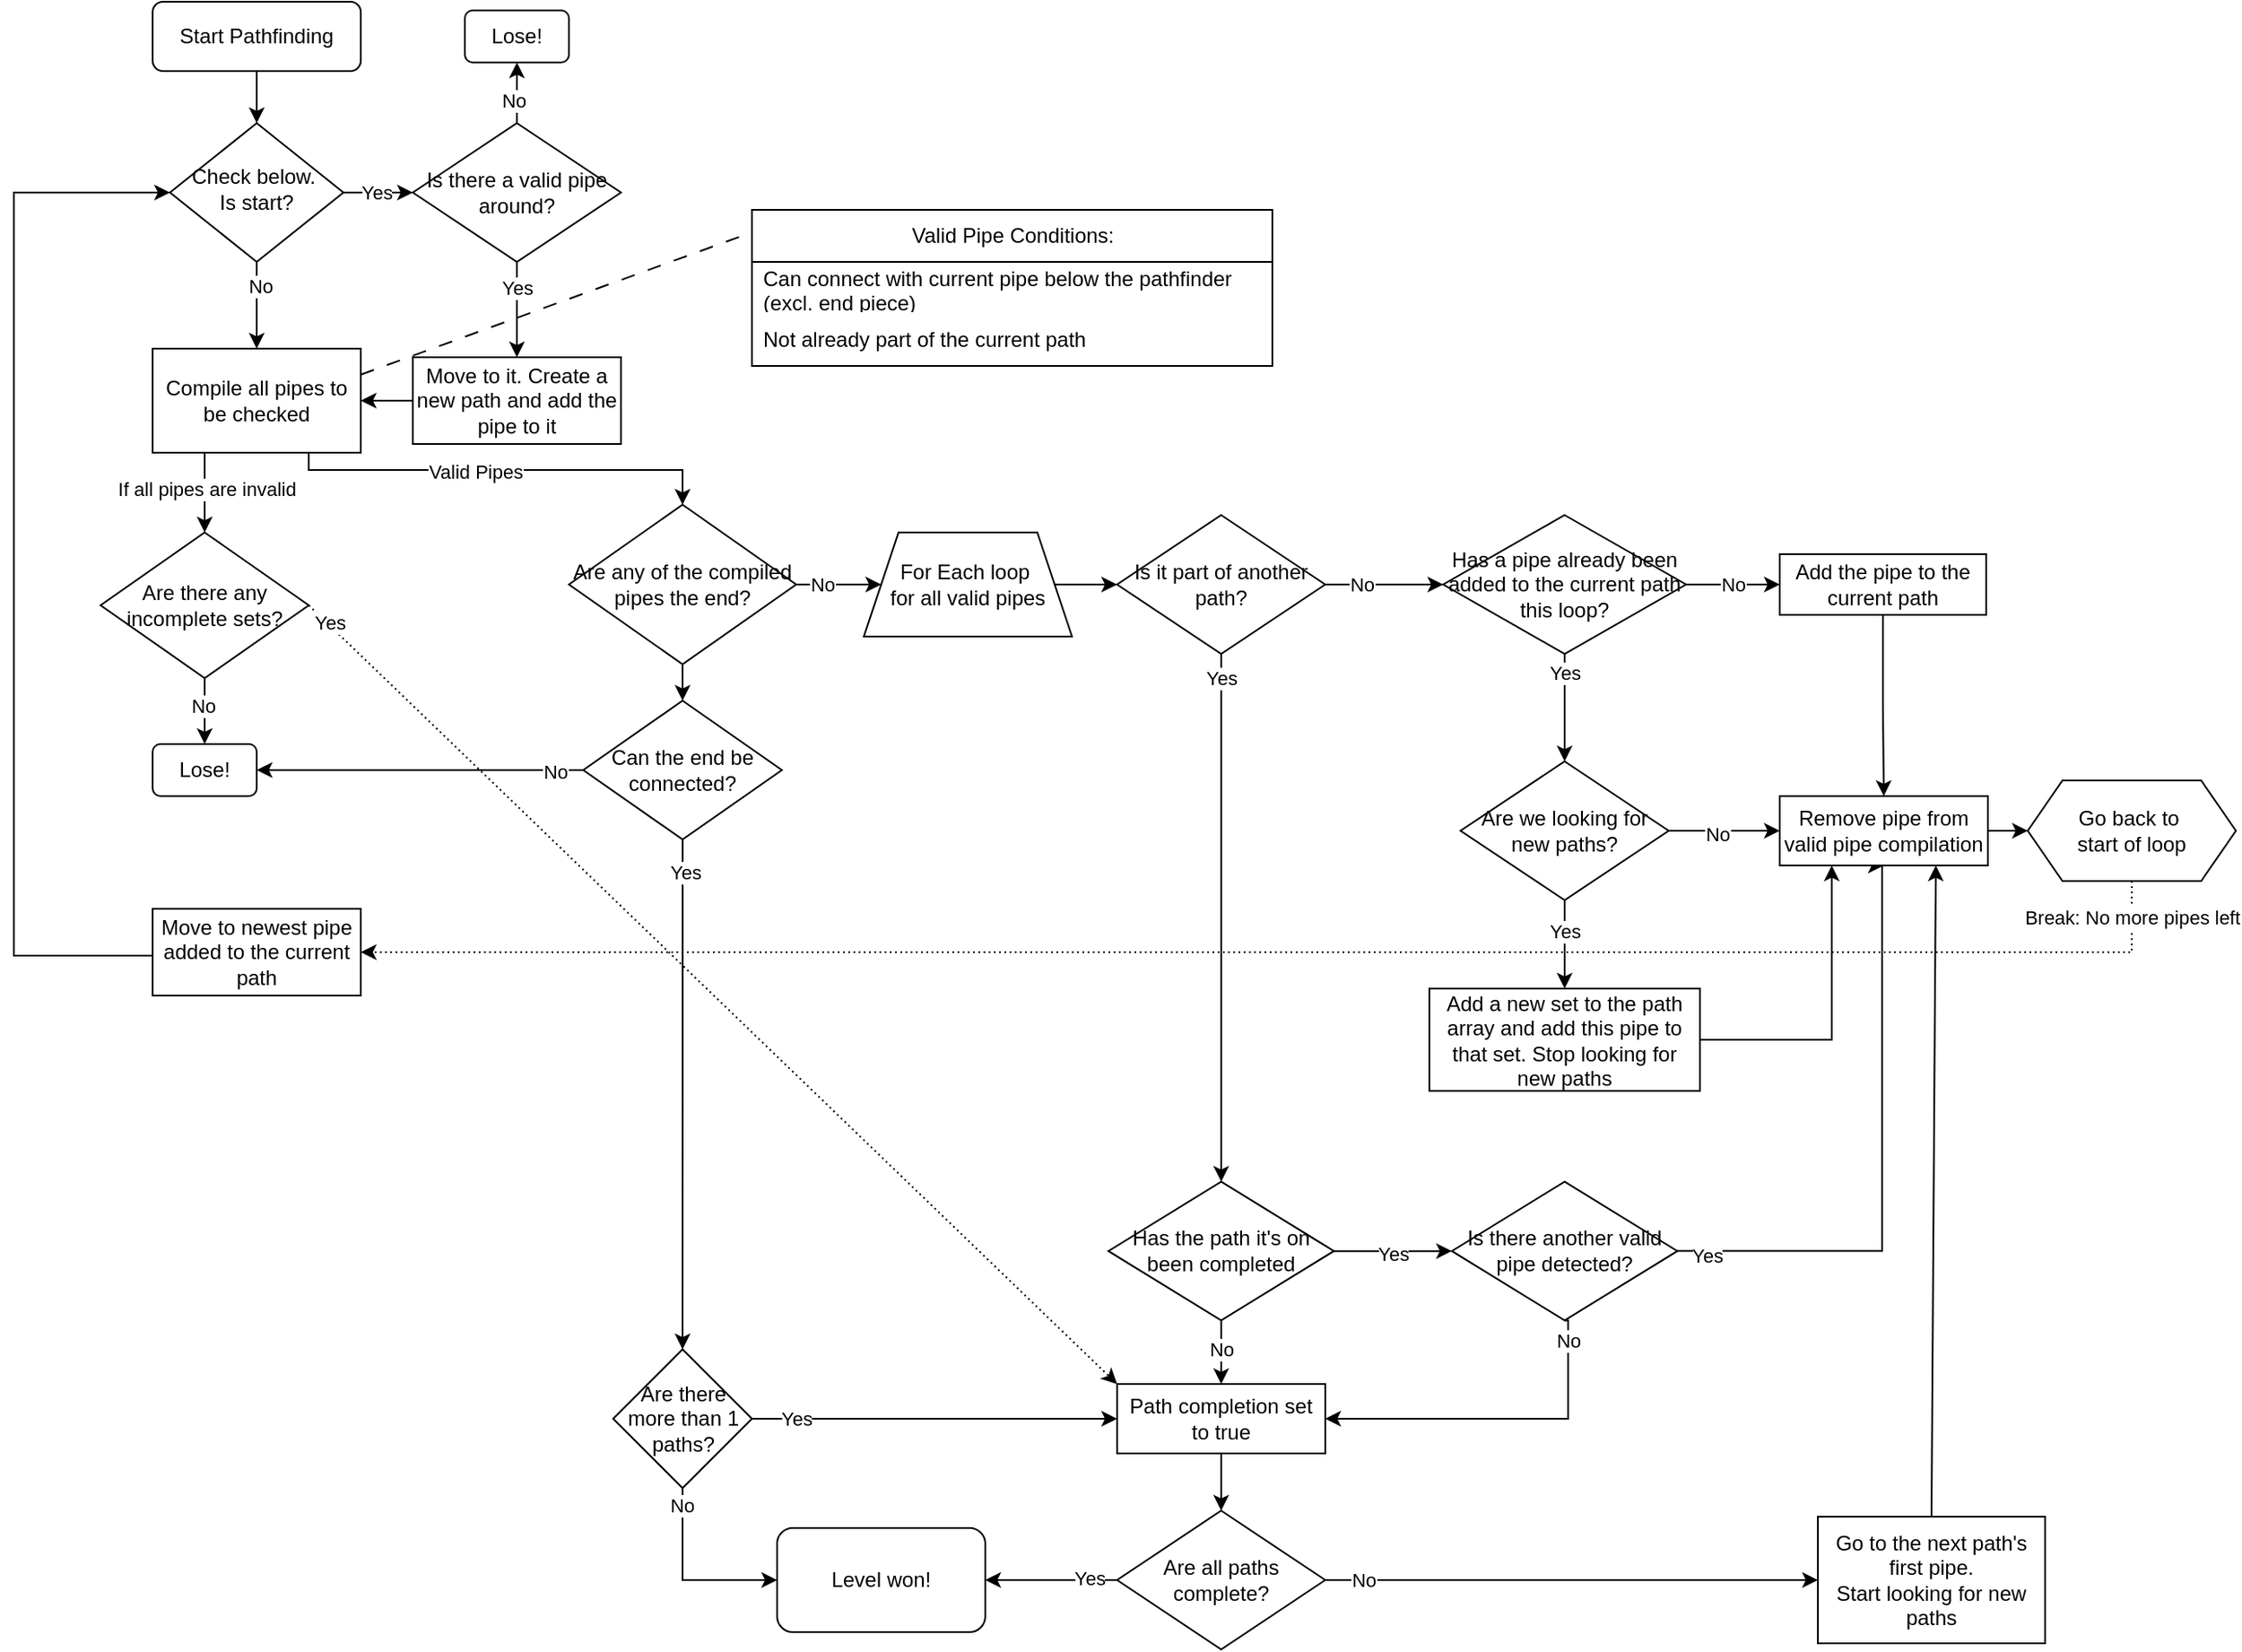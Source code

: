<mxfile version="26.2.14">
  <diagram id="C5RBs43oDa-KdzZeNtuy" name="Page-1">
    <mxGraphModel dx="1554" dy="831" grid="1" gridSize="10" guides="1" tooltips="1" connect="1" arrows="1" fold="1" page="1" pageScale="1" pageWidth="827" pageHeight="1169" math="0" shadow="0">
      <root>
        <mxCell id="WIyWlLk6GJQsqaUBKTNV-0" />
        <mxCell id="WIyWlLk6GJQsqaUBKTNV-1" parent="WIyWlLk6GJQsqaUBKTNV-0" />
        <mxCell id="YJp_mqwVn2AKoj8mRflq-43" style="rounded=0;orthogonalLoop=1;jettySize=auto;html=1;endArrow=none;startFill=0;dashed=1;dashPattern=8 8;exitX=1;exitY=0.25;exitDx=0;exitDy=0;entryX=-0.006;entryY=0.151;entryDx=0;entryDy=0;entryPerimeter=0;" edge="1" parent="WIyWlLk6GJQsqaUBKTNV-1" source="YJp_mqwVn2AKoj8mRflq-21" target="YJp_mqwVn2AKoj8mRflq-45">
          <mxGeometry relative="1" as="geometry">
            <mxPoint x="545" y="225" as="targetPoint" />
          </mxGeometry>
        </mxCell>
        <mxCell id="WIyWlLk6GJQsqaUBKTNV-3" value="Start Pathfinding" style="rounded=1;whiteSpace=wrap;html=1;fontSize=12;glass=0;strokeWidth=1;shadow=0;" parent="WIyWlLk6GJQsqaUBKTNV-1" vertex="1">
          <mxGeometry x="160" y="100" width="120" height="40" as="geometry" />
        </mxCell>
        <mxCell id="x1WwE9KoJjIle77bkikw-55" style="edgeStyle=orthogonalEdgeStyle;rounded=0;orthogonalLoop=1;jettySize=auto;html=1;entryX=0.5;entryY=0;entryDx=0;entryDy=0;" parent="WIyWlLk6GJQsqaUBKTNV-1" source="WIyWlLk6GJQsqaUBKTNV-6" target="YJp_mqwVn2AKoj8mRflq-21" edge="1">
          <mxGeometry relative="1" as="geometry">
            <mxPoint x="220" y="330" as="targetPoint" />
          </mxGeometry>
        </mxCell>
        <mxCell id="x1WwE9KoJjIle77bkikw-56" value="No" style="edgeLabel;html=1;align=center;verticalAlign=middle;resizable=0;points=[];" parent="x1WwE9KoJjIle77bkikw-55" vertex="1" connectable="0">
          <mxGeometry x="-0.453" y="2" relative="1" as="geometry">
            <mxPoint as="offset" />
          </mxGeometry>
        </mxCell>
        <mxCell id="YJp_mqwVn2AKoj8mRflq-99" style="edgeStyle=orthogonalEdgeStyle;rounded=0;orthogonalLoop=1;jettySize=auto;html=1;entryX=0;entryY=0.5;entryDx=0;entryDy=0;" edge="1" parent="WIyWlLk6GJQsqaUBKTNV-1" source="WIyWlLk6GJQsqaUBKTNV-6" target="YJp_mqwVn2AKoj8mRflq-98">
          <mxGeometry relative="1" as="geometry" />
        </mxCell>
        <mxCell id="YJp_mqwVn2AKoj8mRflq-100" value="Yes" style="edgeLabel;html=1;align=center;verticalAlign=middle;resizable=0;points=[];" vertex="1" connectable="0" parent="YJp_mqwVn2AKoj8mRflq-99">
          <mxGeometry x="-0.71" relative="1" as="geometry">
            <mxPoint x="13" as="offset" />
          </mxGeometry>
        </mxCell>
        <mxCell id="WIyWlLk6GJQsqaUBKTNV-6" value="&lt;div&gt;Check below.&amp;nbsp;&lt;/div&gt;&lt;div&gt;Is start?&lt;/div&gt;" style="rhombus;whiteSpace=wrap;html=1;shadow=0;fontFamily=Helvetica;fontSize=12;align=center;strokeWidth=1;spacing=6;spacingTop=-4;" parent="WIyWlLk6GJQsqaUBKTNV-1" vertex="1">
          <mxGeometry x="170" y="170" width="100" height="80" as="geometry" />
        </mxCell>
        <mxCell id="x1WwE9KoJjIle77bkikw-3" style="edgeStyle=orthogonalEdgeStyle;rounded=0;orthogonalLoop=1;jettySize=auto;html=1;entryX=0.5;entryY=0;entryDx=0;entryDy=0;exitX=0.5;exitY=1;exitDx=0;exitDy=0;" parent="WIyWlLk6GJQsqaUBKTNV-1" source="YJp_mqwVn2AKoj8mRflq-98" target="x1WwE9KoJjIle77bkikw-4" edge="1">
          <mxGeometry relative="1" as="geometry">
            <mxPoint x="380" y="260" as="targetPoint" />
            <mxPoint x="380" y="230" as="sourcePoint" />
          </mxGeometry>
        </mxCell>
        <mxCell id="YJp_mqwVn2AKoj8mRflq-102" value="Yes" style="edgeLabel;html=1;align=center;verticalAlign=middle;resizable=0;points=[];" vertex="1" connectable="0" parent="x1WwE9KoJjIle77bkikw-3">
          <mxGeometry x="-0.864" relative="1" as="geometry">
            <mxPoint y="11" as="offset" />
          </mxGeometry>
        </mxCell>
        <mxCell id="YJp_mqwVn2AKoj8mRflq-103" style="edgeStyle=orthogonalEdgeStyle;rounded=0;orthogonalLoop=1;jettySize=auto;html=1;entryX=1;entryY=0.5;entryDx=0;entryDy=0;" edge="1" parent="WIyWlLk6GJQsqaUBKTNV-1" source="x1WwE9KoJjIle77bkikw-4" target="YJp_mqwVn2AKoj8mRflq-21">
          <mxGeometry relative="1" as="geometry" />
        </mxCell>
        <mxCell id="x1WwE9KoJjIle77bkikw-4" value="Move to it. Create a new path and add the pipe to it" style="rounded=0;whiteSpace=wrap;html=1;" parent="WIyWlLk6GJQsqaUBKTNV-1" vertex="1">
          <mxGeometry x="310" y="305" width="120" height="50" as="geometry" />
        </mxCell>
        <mxCell id="x1WwE9KoJjIle77bkikw-34" style="edgeStyle=orthogonalEdgeStyle;rounded=0;orthogonalLoop=1;jettySize=auto;html=1;entryX=0.5;entryY=0;entryDx=0;entryDy=0;exitX=0.5;exitY=1;exitDx=0;exitDy=0;" parent="WIyWlLk6GJQsqaUBKTNV-1" source="WIyWlLk6GJQsqaUBKTNV-3" target="WIyWlLk6GJQsqaUBKTNV-6" edge="1">
          <mxGeometry relative="1" as="geometry">
            <mxPoint x="220" y="140" as="sourcePoint" />
          </mxGeometry>
        </mxCell>
        <mxCell id="x1WwE9KoJjIle77bkikw-114" style="edgeStyle=orthogonalEdgeStyle;rounded=0;orthogonalLoop=1;jettySize=auto;html=1;entryX=0;entryY=0.5;entryDx=0;entryDy=0;" parent="WIyWlLk6GJQsqaUBKTNV-1" source="x1WwE9KoJjIle77bkikw-37" target="x1WwE9KoJjIle77bkikw-111" edge="1">
          <mxGeometry relative="1" as="geometry" />
        </mxCell>
        <mxCell id="x1WwE9KoJjIle77bkikw-115" value="No" style="edgeLabel;html=1;align=center;verticalAlign=middle;resizable=0;points=[];" parent="x1WwE9KoJjIle77bkikw-114" vertex="1" connectable="0">
          <mxGeometry x="-0.149" y="-4" relative="1" as="geometry">
            <mxPoint x="-91" y="-5" as="offset" />
          </mxGeometry>
        </mxCell>
        <mxCell id="YJp_mqwVn2AKoj8mRflq-94" value="No" style="edgeLabel;html=1;align=center;verticalAlign=middle;resizable=0;points=[];" vertex="1" connectable="0" parent="x1WwE9KoJjIle77bkikw-114">
          <mxGeometry x="-0.382" relative="1" as="geometry">
            <mxPoint as="offset" />
          </mxGeometry>
        </mxCell>
        <mxCell id="YJp_mqwVn2AKoj8mRflq-1" style="edgeStyle=orthogonalEdgeStyle;rounded=0;orthogonalLoop=1;jettySize=auto;html=1;entryX=0.5;entryY=0;entryDx=0;entryDy=0;" edge="1" parent="WIyWlLk6GJQsqaUBKTNV-1" source="x1WwE9KoJjIle77bkikw-37" target="YJp_mqwVn2AKoj8mRflq-3">
          <mxGeometry relative="1" as="geometry" />
        </mxCell>
        <mxCell id="YJp_mqwVn2AKoj8mRflq-2" value="Yes" style="edgeLabel;html=1;align=center;verticalAlign=middle;resizable=0;points=[];" vertex="1" connectable="0" parent="YJp_mqwVn2AKoj8mRflq-1">
          <mxGeometry x="-0.283" y="-1" relative="1" as="geometry">
            <mxPoint x="1" y="-95" as="offset" />
          </mxGeometry>
        </mxCell>
        <mxCell id="x1WwE9KoJjIle77bkikw-37" value="Is it part of another path?" style="rhombus;whiteSpace=wrap;html=1;" parent="WIyWlLk6GJQsqaUBKTNV-1" vertex="1">
          <mxGeometry x="716" y="396" width="120" height="80" as="geometry" />
        </mxCell>
        <mxCell id="x1WwE9KoJjIle77bkikw-93" style="edgeStyle=orthogonalEdgeStyle;rounded=0;orthogonalLoop=1;jettySize=auto;html=1;" parent="WIyWlLk6GJQsqaUBKTNV-1" source="x1WwE9KoJjIle77bkikw-58" target="x1WwE9KoJjIle77bkikw-82" edge="1">
          <mxGeometry relative="1" as="geometry" />
        </mxCell>
        <mxCell id="x1WwE9KoJjIle77bkikw-58" value="Path completion set to true" style="rounded=0;whiteSpace=wrap;html=1;" parent="WIyWlLk6GJQsqaUBKTNV-1" vertex="1">
          <mxGeometry x="716" y="897" width="120" height="40" as="geometry" />
        </mxCell>
        <mxCell id="x1WwE9KoJjIle77bkikw-74" style="edgeStyle=orthogonalEdgeStyle;rounded=0;orthogonalLoop=1;jettySize=auto;html=1;entryX=0;entryY=0.5;entryDx=0;entryDy=0;" parent="WIyWlLk6GJQsqaUBKTNV-1" source="x1WwE9KoJjIle77bkikw-65" target="x1WwE9KoJjIle77bkikw-73" edge="1">
          <mxGeometry relative="1" as="geometry">
            <Array as="points">
              <mxPoint x="466" y="1010" />
            </Array>
          </mxGeometry>
        </mxCell>
        <mxCell id="x1WwE9KoJjIle77bkikw-75" value="No" style="edgeLabel;html=1;align=center;verticalAlign=middle;resizable=0;points=[];" parent="x1WwE9KoJjIle77bkikw-74" vertex="1" connectable="0">
          <mxGeometry x="-0.4" y="-2" relative="1" as="geometry">
            <mxPoint x="2" y="-51" as="offset" />
          </mxGeometry>
        </mxCell>
        <mxCell id="YJp_mqwVn2AKoj8mRflq-95" value="No" style="edgeLabel;html=1;align=center;verticalAlign=middle;resizable=0;points=[];" vertex="1" connectable="0" parent="x1WwE9KoJjIle77bkikw-74">
          <mxGeometry x="-0.811" y="-1" relative="1" as="geometry">
            <mxPoint as="offset" />
          </mxGeometry>
        </mxCell>
        <mxCell id="x1WwE9KoJjIle77bkikw-79" style="rounded=0;orthogonalLoop=1;jettySize=auto;html=1;entryX=0;entryY=0.5;entryDx=0;entryDy=0;" parent="WIyWlLk6GJQsqaUBKTNV-1" source="x1WwE9KoJjIle77bkikw-65" target="x1WwE9KoJjIle77bkikw-58" edge="1">
          <mxGeometry relative="1" as="geometry">
            <mxPoint x="635" y="1181" as="targetPoint" />
          </mxGeometry>
        </mxCell>
        <mxCell id="x1WwE9KoJjIle77bkikw-80" value="Yes" style="edgeLabel;html=1;align=center;verticalAlign=middle;resizable=0;points=[];" parent="x1WwE9KoJjIle77bkikw-79" vertex="1" connectable="0">
          <mxGeometry x="0.089" relative="1" as="geometry">
            <mxPoint x="-89" as="offset" />
          </mxGeometry>
        </mxCell>
        <mxCell id="x1WwE9KoJjIle77bkikw-65" value="Are there more than 1 paths?" style="rhombus;whiteSpace=wrap;html=1;" parent="WIyWlLk6GJQsqaUBKTNV-1" vertex="1">
          <mxGeometry x="425.5" y="877" width="80" height="80" as="geometry" />
        </mxCell>
        <mxCell id="x1WwE9KoJjIle77bkikw-73" value="Level won!" style="rounded=1;whiteSpace=wrap;html=1;" parent="WIyWlLk6GJQsqaUBKTNV-1" vertex="1">
          <mxGeometry x="520" y="980" width="120" height="60" as="geometry" />
        </mxCell>
        <mxCell id="YJp_mqwVn2AKoj8mRflq-31" style="edgeStyle=orthogonalEdgeStyle;rounded=0;orthogonalLoop=1;jettySize=auto;html=1;entryX=0;entryY=0.5;entryDx=0;entryDy=0;" edge="1" parent="WIyWlLk6GJQsqaUBKTNV-1" source="x1WwE9KoJjIle77bkikw-82" target="x1WwE9KoJjIle77bkikw-87">
          <mxGeometry relative="1" as="geometry" />
        </mxCell>
        <mxCell id="YJp_mqwVn2AKoj8mRflq-32" value="No" style="edgeLabel;html=1;align=center;verticalAlign=middle;resizable=0;points=[];" vertex="1" connectable="0" parent="YJp_mqwVn2AKoj8mRflq-31">
          <mxGeometry x="-0.6" y="-1" relative="1" as="geometry">
            <mxPoint x="-35" y="-1" as="offset" />
          </mxGeometry>
        </mxCell>
        <mxCell id="YJp_mqwVn2AKoj8mRflq-96" style="edgeStyle=orthogonalEdgeStyle;rounded=0;orthogonalLoop=1;jettySize=auto;html=1;entryX=1;entryY=0.5;entryDx=0;entryDy=0;" edge="1" parent="WIyWlLk6GJQsqaUBKTNV-1" source="x1WwE9KoJjIle77bkikw-82" target="x1WwE9KoJjIle77bkikw-73">
          <mxGeometry relative="1" as="geometry" />
        </mxCell>
        <mxCell id="YJp_mqwVn2AKoj8mRflq-97" value="Yes" style="edgeLabel;html=1;align=center;verticalAlign=middle;resizable=0;points=[];" vertex="1" connectable="0" parent="YJp_mqwVn2AKoj8mRflq-96">
          <mxGeometry x="-0.58" y="-1" relative="1" as="geometry">
            <mxPoint as="offset" />
          </mxGeometry>
        </mxCell>
        <mxCell id="x1WwE9KoJjIle77bkikw-82" value="Are all paths complete?" style="rhombus;whiteSpace=wrap;html=1;" parent="WIyWlLk6GJQsqaUBKTNV-1" vertex="1">
          <mxGeometry x="716" y="970" width="120" height="80" as="geometry" />
        </mxCell>
        <mxCell id="YJp_mqwVn2AKoj8mRflq-93" style="rounded=0;orthogonalLoop=1;jettySize=auto;html=1;exitX=0.5;exitY=0;exitDx=0;exitDy=0;entryX=0.75;entryY=1;entryDx=0;entryDy=0;" edge="1" parent="WIyWlLk6GJQsqaUBKTNV-1" source="x1WwE9KoJjIle77bkikw-87" target="YJp_mqwVn2AKoj8mRflq-33">
          <mxGeometry relative="1" as="geometry" />
        </mxCell>
        <mxCell id="x1WwE9KoJjIle77bkikw-87" value="&lt;div&gt;Go to the next path&#39;s first pipe.&lt;/div&gt;&lt;div&gt;Start looking for new paths&lt;/div&gt;" style="rounded=0;whiteSpace=wrap;html=1;" parent="WIyWlLk6GJQsqaUBKTNV-1" vertex="1">
          <mxGeometry x="1120" y="973.5" width="131" height="73" as="geometry" />
        </mxCell>
        <mxCell id="YJp_mqwVn2AKoj8mRflq-65" style="edgeStyle=orthogonalEdgeStyle;rounded=0;orthogonalLoop=1;jettySize=auto;html=1;exitX=0.5;exitY=1;exitDx=0;exitDy=0;entryX=0.5;entryY=0;entryDx=0;entryDy=0;" edge="1" parent="WIyWlLk6GJQsqaUBKTNV-1" source="x1WwE9KoJjIle77bkikw-98" target="YJp_mqwVn2AKoj8mRflq-33">
          <mxGeometry relative="1" as="geometry">
            <mxPoint x="1317" y="495.67" as="targetPoint" />
          </mxGeometry>
        </mxCell>
        <mxCell id="x1WwE9KoJjIle77bkikw-98" value="Add the pipe to the current path" style="rounded=0;whiteSpace=wrap;html=1;" parent="WIyWlLk6GJQsqaUBKTNV-1" vertex="1">
          <mxGeometry x="1098" y="418.5" width="119" height="35" as="geometry" />
        </mxCell>
        <mxCell id="x1WwE9KoJjIle77bkikw-123" style="edgeStyle=orthogonalEdgeStyle;rounded=0;orthogonalLoop=1;jettySize=auto;html=1;entryX=0.5;entryY=0;entryDx=0;entryDy=0;" parent="WIyWlLk6GJQsqaUBKTNV-1" source="x1WwE9KoJjIle77bkikw-111" target="YJp_mqwVn2AKoj8mRflq-8" edge="1">
          <mxGeometry relative="1" as="geometry" />
        </mxCell>
        <mxCell id="x1WwE9KoJjIle77bkikw-124" value="Yes" style="edgeLabel;html=1;align=center;verticalAlign=middle;resizable=0;points=[];" parent="x1WwE9KoJjIle77bkikw-123" vertex="1" connectable="0">
          <mxGeometry x="-0.24" y="2" relative="1" as="geometry">
            <mxPoint x="-2" y="-13" as="offset" />
          </mxGeometry>
        </mxCell>
        <mxCell id="x1WwE9KoJjIle77bkikw-132" style="edgeStyle=orthogonalEdgeStyle;rounded=0;orthogonalLoop=1;jettySize=auto;html=1;entryX=0;entryY=0.5;entryDx=0;entryDy=0;" parent="WIyWlLk6GJQsqaUBKTNV-1" source="x1WwE9KoJjIle77bkikw-111" target="x1WwE9KoJjIle77bkikw-98" edge="1">
          <mxGeometry relative="1" as="geometry" />
        </mxCell>
        <mxCell id="x1WwE9KoJjIle77bkikw-133" value="No" style="edgeLabel;html=1;align=center;verticalAlign=middle;resizable=0;points=[];" parent="x1WwE9KoJjIle77bkikw-132" vertex="1" connectable="0">
          <mxGeometry x="-0.021" y="-1" relative="1" as="geometry">
            <mxPoint y="-1" as="offset" />
          </mxGeometry>
        </mxCell>
        <mxCell id="x1WwE9KoJjIle77bkikw-111" value="Has a pipe already been added to the current path this loop?" style="rhombus;whiteSpace=wrap;html=1;" parent="WIyWlLk6GJQsqaUBKTNV-1" vertex="1">
          <mxGeometry x="904" y="396" width="140" height="80" as="geometry" />
        </mxCell>
        <mxCell id="YJp_mqwVn2AKoj8mRflq-90" style="edgeStyle=orthogonalEdgeStyle;rounded=0;orthogonalLoop=1;jettySize=auto;html=1;entryX=0.25;entryY=1;entryDx=0;entryDy=0;" edge="1" parent="WIyWlLk6GJQsqaUBKTNV-1" source="x1WwE9KoJjIle77bkikw-120" target="YJp_mqwVn2AKoj8mRflq-33">
          <mxGeometry relative="1" as="geometry" />
        </mxCell>
        <mxCell id="x1WwE9KoJjIle77bkikw-120" value="&lt;div&gt;Add a new set to the path array and add this pipe to that set. Stop looking for new paths&lt;/div&gt;" style="rounded=0;whiteSpace=wrap;html=1;" parent="WIyWlLk6GJQsqaUBKTNV-1" vertex="1">
          <mxGeometry x="896" y="669" width="156" height="59" as="geometry" />
        </mxCell>
        <mxCell id="YJp_mqwVn2AKoj8mRflq-6" style="edgeStyle=orthogonalEdgeStyle;rounded=0;orthogonalLoop=1;jettySize=auto;html=1;entryX=0.5;entryY=0;entryDx=0;entryDy=0;exitX=0.5;exitY=1;exitDx=0;exitDy=0;" edge="1" parent="WIyWlLk6GJQsqaUBKTNV-1" source="YJp_mqwVn2AKoj8mRflq-3" target="x1WwE9KoJjIle77bkikw-58">
          <mxGeometry relative="1" as="geometry">
            <mxPoint x="776" y="856" as="sourcePoint" />
          </mxGeometry>
        </mxCell>
        <mxCell id="YJp_mqwVn2AKoj8mRflq-7" value="No" style="edgeLabel;html=1;align=center;verticalAlign=middle;resizable=0;points=[];" vertex="1" connectable="0" parent="YJp_mqwVn2AKoj8mRflq-6">
          <mxGeometry x="-0.098" relative="1" as="geometry">
            <mxPoint as="offset" />
          </mxGeometry>
        </mxCell>
        <mxCell id="YJp_mqwVn2AKoj8mRflq-23" style="rounded=0;orthogonalLoop=1;jettySize=auto;html=1;entryX=0;entryY=0.5;entryDx=0;entryDy=0;exitX=1;exitY=0.5;exitDx=0;exitDy=0;" edge="1" parent="WIyWlLk6GJQsqaUBKTNV-1" source="YJp_mqwVn2AKoj8mRflq-3" target="YJp_mqwVn2AKoj8mRflq-22">
          <mxGeometry relative="1" as="geometry" />
        </mxCell>
        <mxCell id="YJp_mqwVn2AKoj8mRflq-24" value="Yes" style="edgeLabel;html=1;align=center;verticalAlign=middle;resizable=0;points=[];" vertex="1" connectable="0" parent="YJp_mqwVn2AKoj8mRflq-23">
          <mxGeometry x="-0.019" y="-1" relative="1" as="geometry">
            <mxPoint as="offset" />
          </mxGeometry>
        </mxCell>
        <mxCell id="YJp_mqwVn2AKoj8mRflq-3" value="Has the path it&#39;s on been completed" style="rhombus;whiteSpace=wrap;html=1;" vertex="1" parent="WIyWlLk6GJQsqaUBKTNV-1">
          <mxGeometry x="711" y="780.33" width="130" height="80" as="geometry" />
        </mxCell>
        <mxCell id="YJp_mqwVn2AKoj8mRflq-9" style="edgeStyle=orthogonalEdgeStyle;rounded=0;orthogonalLoop=1;jettySize=auto;html=1;entryX=0.5;entryY=0;entryDx=0;entryDy=0;" edge="1" parent="WIyWlLk6GJQsqaUBKTNV-1" source="YJp_mqwVn2AKoj8mRflq-8" target="x1WwE9KoJjIle77bkikw-120">
          <mxGeometry relative="1" as="geometry" />
        </mxCell>
        <mxCell id="YJp_mqwVn2AKoj8mRflq-10" value="Yes" style="edgeLabel;html=1;align=center;verticalAlign=middle;resizable=0;points=[];" vertex="1" connectable="0" parent="YJp_mqwVn2AKoj8mRflq-9">
          <mxGeometry x="-0.02" y="-1" relative="1" as="geometry">
            <mxPoint x="1" y="-7" as="offset" />
          </mxGeometry>
        </mxCell>
        <mxCell id="YJp_mqwVn2AKoj8mRflq-63" style="edgeStyle=orthogonalEdgeStyle;rounded=0;orthogonalLoop=1;jettySize=auto;html=1;entryX=0;entryY=0.5;entryDx=0;entryDy=0;" edge="1" parent="WIyWlLk6GJQsqaUBKTNV-1" source="YJp_mqwVn2AKoj8mRflq-8" target="YJp_mqwVn2AKoj8mRflq-33">
          <mxGeometry relative="1" as="geometry">
            <mxPoint x="1114" y="578" as="targetPoint" />
          </mxGeometry>
        </mxCell>
        <mxCell id="YJp_mqwVn2AKoj8mRflq-64" value="No" style="edgeLabel;html=1;align=center;verticalAlign=middle;resizable=0;points=[];" vertex="1" connectable="0" parent="YJp_mqwVn2AKoj8mRflq-63">
          <mxGeometry x="-0.138" y="-2" relative="1" as="geometry">
            <mxPoint as="offset" />
          </mxGeometry>
        </mxCell>
        <mxCell id="YJp_mqwVn2AKoj8mRflq-8" value="Are we looking for new paths?" style="rhombus;whiteSpace=wrap;html=1;" vertex="1" parent="WIyWlLk6GJQsqaUBKTNV-1">
          <mxGeometry x="914" y="538" width="120" height="80" as="geometry" />
        </mxCell>
        <mxCell id="YJp_mqwVn2AKoj8mRflq-20" style="edgeStyle=orthogonalEdgeStyle;rounded=0;orthogonalLoop=1;jettySize=auto;html=1;entryX=0;entryY=0.5;entryDx=0;entryDy=0;" edge="1" parent="WIyWlLk6GJQsqaUBKTNV-1" source="YJp_mqwVn2AKoj8mRflq-18" target="WIyWlLk6GJQsqaUBKTNV-6">
          <mxGeometry relative="1" as="geometry">
            <mxPoint x="80" y="170" as="targetPoint" />
            <Array as="points">
              <mxPoint x="80" y="650" />
              <mxPoint x="80" y="210" />
            </Array>
          </mxGeometry>
        </mxCell>
        <mxCell id="YJp_mqwVn2AKoj8mRflq-18" value="Move to newest pipe added to the current path" style="rounded=0;whiteSpace=wrap;html=1;" vertex="1" parent="WIyWlLk6GJQsqaUBKTNV-1">
          <mxGeometry x="160" y="623" width="120" height="50" as="geometry" />
        </mxCell>
        <mxCell id="YJp_mqwVn2AKoj8mRflq-82" style="edgeStyle=orthogonalEdgeStyle;rounded=0;orthogonalLoop=1;jettySize=auto;html=1;exitX=0.75;exitY=1;exitDx=0;exitDy=0;entryX=0.5;entryY=0;entryDx=0;entryDy=0;" edge="1" parent="WIyWlLk6GJQsqaUBKTNV-1" source="YJp_mqwVn2AKoj8mRflq-21" target="YJp_mqwVn2AKoj8mRflq-41">
          <mxGeometry relative="1" as="geometry">
            <Array as="points">
              <mxPoint x="250" y="370" />
              <mxPoint x="466" y="370" />
            </Array>
          </mxGeometry>
        </mxCell>
        <mxCell id="YJp_mqwVn2AKoj8mRflq-87" value="Valid Pipes" style="edgeLabel;html=1;align=center;verticalAlign=middle;resizable=0;points=[];" vertex="1" connectable="0" parent="YJp_mqwVn2AKoj8mRflq-82">
          <mxGeometry x="-0.138" y="-1" relative="1" as="geometry">
            <mxPoint as="offset" />
          </mxGeometry>
        </mxCell>
        <mxCell id="YJp_mqwVn2AKoj8mRflq-88" style="edgeStyle=orthogonalEdgeStyle;rounded=0;orthogonalLoop=1;jettySize=auto;html=1;exitX=0.25;exitY=1;exitDx=0;exitDy=0;entryX=0.5;entryY=0;entryDx=0;entryDy=0;" edge="1" parent="WIyWlLk6GJQsqaUBKTNV-1" source="YJp_mqwVn2AKoj8mRflq-21" target="YJp_mqwVn2AKoj8mRflq-108">
          <mxGeometry relative="1" as="geometry">
            <mxPoint x="190" y="406" as="targetPoint" />
          </mxGeometry>
        </mxCell>
        <mxCell id="YJp_mqwVn2AKoj8mRflq-89" value="If all pipes are invalid" style="edgeLabel;html=1;align=center;verticalAlign=middle;resizable=0;points=[];" vertex="1" connectable="0" parent="YJp_mqwVn2AKoj8mRflq-88">
          <mxGeometry x="-0.102" y="1" relative="1" as="geometry">
            <mxPoint as="offset" />
          </mxGeometry>
        </mxCell>
        <mxCell id="YJp_mqwVn2AKoj8mRflq-21" value="&lt;div&gt;Compile all pipes to be checked&lt;/div&gt;" style="rounded=0;whiteSpace=wrap;html=1;" vertex="1" parent="WIyWlLk6GJQsqaUBKTNV-1">
          <mxGeometry x="160" y="300" width="120" height="60" as="geometry" />
        </mxCell>
        <mxCell id="YJp_mqwVn2AKoj8mRflq-29" style="rounded=0;orthogonalLoop=1;jettySize=auto;html=1;entryX=1;entryY=0.5;entryDx=0;entryDy=0;edgeStyle=orthogonalEdgeStyle;exitX=0.5;exitY=1;exitDx=0;exitDy=0;" edge="1" parent="WIyWlLk6GJQsqaUBKTNV-1" source="YJp_mqwVn2AKoj8mRflq-22" target="x1WwE9KoJjIle77bkikw-58">
          <mxGeometry relative="1" as="geometry">
            <mxPoint x="976" y="816" as="sourcePoint" />
            <Array as="points">
              <mxPoint x="976" y="917" />
            </Array>
          </mxGeometry>
        </mxCell>
        <mxCell id="YJp_mqwVn2AKoj8mRflq-30" value="No" style="edgeLabel;html=1;align=center;verticalAlign=middle;resizable=0;points=[];" vertex="1" connectable="0" parent="YJp_mqwVn2AKoj8mRflq-29">
          <mxGeometry x="-0.543" y="-1" relative="1" as="geometry">
            <mxPoint x="1" y="-32" as="offset" />
          </mxGeometry>
        </mxCell>
        <mxCell id="YJp_mqwVn2AKoj8mRflq-61" style="edgeStyle=orthogonalEdgeStyle;rounded=0;orthogonalLoop=1;jettySize=auto;html=1;entryX=0.5;entryY=1;entryDx=0;entryDy=0;" edge="1" parent="WIyWlLk6GJQsqaUBKTNV-1" source="YJp_mqwVn2AKoj8mRflq-22" target="YJp_mqwVn2AKoj8mRflq-33">
          <mxGeometry relative="1" as="geometry">
            <mxPoint x="1155.5" y="594.5" as="targetPoint" />
            <Array as="points">
              <mxPoint x="1157" y="820" />
            </Array>
          </mxGeometry>
        </mxCell>
        <mxCell id="YJp_mqwVn2AKoj8mRflq-62" value="Yes" style="edgeLabel;html=1;align=center;verticalAlign=middle;resizable=0;points=[];" vertex="1" connectable="0" parent="YJp_mqwVn2AKoj8mRflq-61">
          <mxGeometry x="-0.901" y="-2" relative="1" as="geometry">
            <mxPoint as="offset" />
          </mxGeometry>
        </mxCell>
        <mxCell id="YJp_mqwVn2AKoj8mRflq-22" value="Is there another valid pipe detected?" style="rhombus;whiteSpace=wrap;html=1;" vertex="1" parent="WIyWlLk6GJQsqaUBKTNV-1">
          <mxGeometry x="909" y="780.33" width="130" height="80" as="geometry" />
        </mxCell>
        <mxCell id="YJp_mqwVn2AKoj8mRflq-77" style="edgeStyle=orthogonalEdgeStyle;rounded=0;orthogonalLoop=1;jettySize=auto;html=1;entryX=0;entryY=0.5;entryDx=0;entryDy=0;" edge="1" parent="WIyWlLk6GJQsqaUBKTNV-1" source="YJp_mqwVn2AKoj8mRflq-33" target="YJp_mqwVn2AKoj8mRflq-78">
          <mxGeometry relative="1" as="geometry">
            <mxPoint x="1262" y="577.67" as="targetPoint" />
          </mxGeometry>
        </mxCell>
        <mxCell id="YJp_mqwVn2AKoj8mRflq-33" value="Remove pipe from valid pipe compilation" style="rounded=0;whiteSpace=wrap;html=1;" vertex="1" parent="WIyWlLk6GJQsqaUBKTNV-1">
          <mxGeometry x="1098" y="558" width="120" height="40" as="geometry" />
        </mxCell>
        <mxCell id="YJp_mqwVn2AKoj8mRflq-70" style="edgeStyle=orthogonalEdgeStyle;rounded=0;orthogonalLoop=1;jettySize=auto;html=1;entryX=0;entryY=0.5;entryDx=0;entryDy=0;" edge="1" parent="WIyWlLk6GJQsqaUBKTNV-1" source="YJp_mqwVn2AKoj8mRflq-41" target="YJp_mqwVn2AKoj8mRflq-68">
          <mxGeometry relative="1" as="geometry" />
        </mxCell>
        <mxCell id="YJp_mqwVn2AKoj8mRflq-71" value="No" style="edgeLabel;html=1;align=center;verticalAlign=middle;resizable=0;points=[];" vertex="1" connectable="0" parent="YJp_mqwVn2AKoj8mRflq-70">
          <mxGeometry x="-0.808" y="1" relative="1" as="geometry">
            <mxPoint x="10" y="1" as="offset" />
          </mxGeometry>
        </mxCell>
        <mxCell id="YJp_mqwVn2AKoj8mRflq-115" style="edgeStyle=orthogonalEdgeStyle;rounded=0;orthogonalLoop=1;jettySize=auto;html=1;entryX=0.5;entryY=0;entryDx=0;entryDy=0;" edge="1" parent="WIyWlLk6GJQsqaUBKTNV-1" source="YJp_mqwVn2AKoj8mRflq-41" target="YJp_mqwVn2AKoj8mRflq-114">
          <mxGeometry relative="1" as="geometry" />
        </mxCell>
        <mxCell id="YJp_mqwVn2AKoj8mRflq-41" value="Are any of the compiled pipes the end?" style="rhombus;whiteSpace=wrap;html=1;" vertex="1" parent="WIyWlLk6GJQsqaUBKTNV-1">
          <mxGeometry x="400" y="390" width="131" height="92" as="geometry" />
        </mxCell>
        <mxCell id="YJp_mqwVn2AKoj8mRflq-45" value="Valid Pipe Conditions:" style="swimlane;fontStyle=0;childLayout=stackLayout;horizontal=1;startSize=30;horizontalStack=0;resizeParent=1;resizeParentMax=0;resizeLast=0;collapsible=1;marginBottom=0;whiteSpace=wrap;html=1;" vertex="1" parent="WIyWlLk6GJQsqaUBKTNV-1">
          <mxGeometry x="505.5" y="220" width="300" height="90" as="geometry" />
        </mxCell>
        <mxCell id="YJp_mqwVn2AKoj8mRflq-46" value="Can connect with current pipe below the pathfinder (excl. end piece)" style="text;strokeColor=none;fillColor=none;align=left;verticalAlign=middle;spacingLeft=4;spacingRight=4;overflow=hidden;points=[[0,0.5],[1,0.5]];portConstraint=eastwest;rotatable=0;whiteSpace=wrap;html=1;" vertex="1" parent="YJp_mqwVn2AKoj8mRflq-45">
          <mxGeometry y="30" width="300" height="30" as="geometry" />
        </mxCell>
        <mxCell id="YJp_mqwVn2AKoj8mRflq-47" value="Not already part of the current path" style="text;strokeColor=none;fillColor=none;align=left;verticalAlign=middle;spacingLeft=4;spacingRight=4;overflow=hidden;points=[[0,0.5],[1,0.5]];portConstraint=eastwest;rotatable=0;whiteSpace=wrap;html=1;" vertex="1" parent="YJp_mqwVn2AKoj8mRflq-45">
          <mxGeometry y="60" width="300" height="30" as="geometry" />
        </mxCell>
        <mxCell id="YJp_mqwVn2AKoj8mRflq-68" value="&lt;div&gt;For Each loop&amp;nbsp;&lt;/div&gt;&lt;div&gt;for all valid pipes&lt;/div&gt;" style="shape=trapezoid;perimeter=trapezoidPerimeter;whiteSpace=wrap;html=1;fixedSize=1;" vertex="1" parent="WIyWlLk6GJQsqaUBKTNV-1">
          <mxGeometry x="570" y="406" width="120" height="60" as="geometry" />
        </mxCell>
        <mxCell id="YJp_mqwVn2AKoj8mRflq-73" style="edgeStyle=orthogonalEdgeStyle;rounded=0;orthogonalLoop=1;jettySize=auto;html=1;entryX=0;entryY=0.5;entryDx=0;entryDy=0;exitX=1;exitY=0.5;exitDx=0;exitDy=0;" edge="1" parent="WIyWlLk6GJQsqaUBKTNV-1" source="YJp_mqwVn2AKoj8mRflq-68" target="x1WwE9KoJjIle77bkikw-37">
          <mxGeometry relative="1" as="geometry">
            <mxPoint x="651" y="436" as="sourcePoint" />
          </mxGeometry>
        </mxCell>
        <mxCell id="YJp_mqwVn2AKoj8mRflq-85" style="edgeStyle=orthogonalEdgeStyle;rounded=0;orthogonalLoop=1;jettySize=auto;html=1;entryX=1;entryY=0.5;entryDx=0;entryDy=0;dashed=1;dashPattern=1 2;exitX=0.5;exitY=1;exitDx=0;exitDy=0;" edge="1" parent="WIyWlLk6GJQsqaUBKTNV-1" source="YJp_mqwVn2AKoj8mRflq-78" target="YJp_mqwVn2AKoj8mRflq-18">
          <mxGeometry relative="1" as="geometry">
            <Array as="points">
              <mxPoint x="1301" y="648" />
            </Array>
          </mxGeometry>
        </mxCell>
        <mxCell id="YJp_mqwVn2AKoj8mRflq-86" value="Break: No more pipes left" style="edgeLabel;html=1;align=center;verticalAlign=middle;resizable=0;points=[];" vertex="1" connectable="0" parent="YJp_mqwVn2AKoj8mRflq-85">
          <mxGeometry x="-0.96" relative="1" as="geometry">
            <mxPoint as="offset" />
          </mxGeometry>
        </mxCell>
        <mxCell id="YJp_mqwVn2AKoj8mRflq-78" value="&lt;div&gt;Go back to&amp;nbsp;&lt;/div&gt;&lt;div&gt;start of loop&lt;/div&gt;" style="shape=hexagon;perimeter=hexagonPerimeter2;whiteSpace=wrap;html=1;fixedSize=1;" vertex="1" parent="WIyWlLk6GJQsqaUBKTNV-1">
          <mxGeometry x="1241" y="549" width="120" height="58" as="geometry" />
        </mxCell>
        <mxCell id="YJp_mqwVn2AKoj8mRflq-104" style="edgeStyle=orthogonalEdgeStyle;rounded=0;orthogonalLoop=1;jettySize=auto;html=1;entryX=0.5;entryY=1;entryDx=0;entryDy=0;" edge="1" parent="WIyWlLk6GJQsqaUBKTNV-1" source="YJp_mqwVn2AKoj8mRflq-98" target="YJp_mqwVn2AKoj8mRflq-106">
          <mxGeometry relative="1" as="geometry">
            <mxPoint x="370" y="120" as="targetPoint" />
          </mxGeometry>
        </mxCell>
        <mxCell id="YJp_mqwVn2AKoj8mRflq-105" value="No" style="edgeLabel;html=1;align=center;verticalAlign=middle;resizable=0;points=[];" vertex="1" connectable="0" parent="YJp_mqwVn2AKoj8mRflq-104">
          <mxGeometry x="-0.406" y="2" relative="1" as="geometry">
            <mxPoint as="offset" />
          </mxGeometry>
        </mxCell>
        <mxCell id="YJp_mqwVn2AKoj8mRflq-98" value="Is there a valid pipe around?" style="rhombus;whiteSpace=wrap;html=1;" vertex="1" parent="WIyWlLk6GJQsqaUBKTNV-1">
          <mxGeometry x="310" y="170" width="120" height="80" as="geometry" />
        </mxCell>
        <mxCell id="YJp_mqwVn2AKoj8mRflq-106" value="Lose!" style="rounded=1;whiteSpace=wrap;html=1;" vertex="1" parent="WIyWlLk6GJQsqaUBKTNV-1">
          <mxGeometry x="340" y="105" width="60" height="30" as="geometry" />
        </mxCell>
        <mxCell id="YJp_mqwVn2AKoj8mRflq-109" style="edgeStyle=orthogonalEdgeStyle;rounded=0;orthogonalLoop=1;jettySize=auto;html=1;" edge="1" parent="WIyWlLk6GJQsqaUBKTNV-1" source="YJp_mqwVn2AKoj8mRflq-108" target="YJp_mqwVn2AKoj8mRflq-117">
          <mxGeometry relative="1" as="geometry">
            <mxPoint x="190" y="550" as="targetPoint" />
          </mxGeometry>
        </mxCell>
        <mxCell id="YJp_mqwVn2AKoj8mRflq-110" value="No" style="edgeLabel;html=1;align=center;verticalAlign=middle;resizable=0;points=[];" vertex="1" connectable="0" parent="YJp_mqwVn2AKoj8mRflq-109">
          <mxGeometry x="-0.24" y="-1" relative="1" as="geometry">
            <mxPoint as="offset" />
          </mxGeometry>
        </mxCell>
        <mxCell id="YJp_mqwVn2AKoj8mRflq-111" style="rounded=0;orthogonalLoop=1;jettySize=auto;html=1;entryX=0;entryY=0;entryDx=0;entryDy=0;dashed=1;dashPattern=1 2;exitX=1;exitY=0.5;exitDx=0;exitDy=0;" edge="1" parent="WIyWlLk6GJQsqaUBKTNV-1" source="YJp_mqwVn2AKoj8mRflq-108" target="x1WwE9KoJjIle77bkikw-58">
          <mxGeometry relative="1" as="geometry">
            <mxPoint x="340" y="498" as="targetPoint" />
          </mxGeometry>
        </mxCell>
        <mxCell id="YJp_mqwVn2AKoj8mRflq-112" value="Yes" style="edgeLabel;html=1;align=center;verticalAlign=middle;resizable=0;points=[];" vertex="1" connectable="0" parent="YJp_mqwVn2AKoj8mRflq-111">
          <mxGeometry x="-0.406" y="1" relative="1" as="geometry">
            <mxPoint x="-240" y="-134" as="offset" />
          </mxGeometry>
        </mxCell>
        <mxCell id="YJp_mqwVn2AKoj8mRflq-123" value="Yes" style="edgeLabel;html=1;align=center;verticalAlign=middle;resizable=0;points=[];" vertex="1" connectable="0" parent="YJp_mqwVn2AKoj8mRflq-111">
          <mxGeometry x="-0.952" y="1" relative="1" as="geometry">
            <mxPoint as="offset" />
          </mxGeometry>
        </mxCell>
        <mxCell id="YJp_mqwVn2AKoj8mRflq-108" value="&lt;div&gt;Are there any&lt;/div&gt;&lt;div&gt;incomplete sets?&lt;/div&gt;" style="rhombus;whiteSpace=wrap;html=1;" vertex="1" parent="WIyWlLk6GJQsqaUBKTNV-1">
          <mxGeometry x="130" y="406" width="120" height="84" as="geometry" />
        </mxCell>
        <mxCell id="YJp_mqwVn2AKoj8mRflq-119" style="edgeStyle=orthogonalEdgeStyle;rounded=0;orthogonalLoop=1;jettySize=auto;html=1;entryX=1;entryY=0.5;entryDx=0;entryDy=0;" edge="1" parent="WIyWlLk6GJQsqaUBKTNV-1" source="YJp_mqwVn2AKoj8mRflq-114" target="YJp_mqwVn2AKoj8mRflq-117">
          <mxGeometry relative="1" as="geometry" />
        </mxCell>
        <mxCell id="YJp_mqwVn2AKoj8mRflq-120" value="No" style="edgeLabel;html=1;align=center;verticalAlign=middle;resizable=0;points=[];" vertex="1" connectable="0" parent="YJp_mqwVn2AKoj8mRflq-119">
          <mxGeometry x="-0.82" y="1" relative="1" as="geometry">
            <mxPoint as="offset" />
          </mxGeometry>
        </mxCell>
        <mxCell id="YJp_mqwVn2AKoj8mRflq-121" style="edgeStyle=orthogonalEdgeStyle;rounded=0;orthogonalLoop=1;jettySize=auto;html=1;entryX=0.5;entryY=0;entryDx=0;entryDy=0;" edge="1" parent="WIyWlLk6GJQsqaUBKTNV-1" source="YJp_mqwVn2AKoj8mRflq-114" target="x1WwE9KoJjIle77bkikw-65">
          <mxGeometry relative="1" as="geometry" />
        </mxCell>
        <mxCell id="YJp_mqwVn2AKoj8mRflq-122" value="Yes" style="edgeLabel;html=1;align=center;verticalAlign=middle;resizable=0;points=[];" vertex="1" connectable="0" parent="YJp_mqwVn2AKoj8mRflq-121">
          <mxGeometry x="-0.871" y="1" relative="1" as="geometry">
            <mxPoint as="offset" />
          </mxGeometry>
        </mxCell>
        <mxCell id="YJp_mqwVn2AKoj8mRflq-114" value="&lt;div&gt;Can the end be&lt;/div&gt;&lt;div&gt;connected?&lt;/div&gt;" style="rhombus;whiteSpace=wrap;html=1;" vertex="1" parent="WIyWlLk6GJQsqaUBKTNV-1">
          <mxGeometry x="408.25" y="503" width="114.5" height="80" as="geometry" />
        </mxCell>
        <mxCell id="YJp_mqwVn2AKoj8mRflq-117" value="Lose!" style="rounded=1;whiteSpace=wrap;html=1;" vertex="1" parent="WIyWlLk6GJQsqaUBKTNV-1">
          <mxGeometry x="160" y="528" width="60" height="30" as="geometry" />
        </mxCell>
      </root>
    </mxGraphModel>
  </diagram>
</mxfile>

